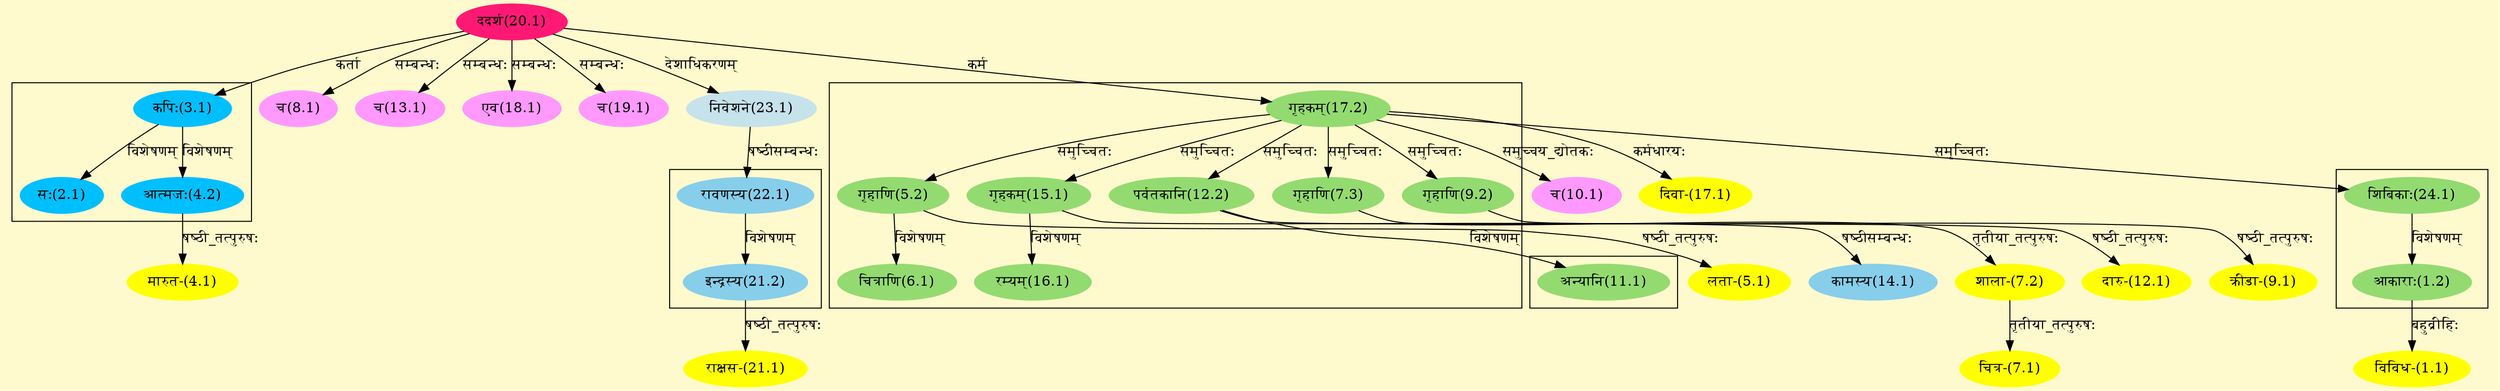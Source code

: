digraph G{
rankdir=BT;
 compound=true;
 bgcolor="lemonchiffon1";

subgraph cluster_1{
Node1_2 [style=filled, color="#93DB70" label = "आकाराः(1.2)"]
Node24_1 [style=filled, color="#93DB70" label = "शिबिकाः(24.1)"]

}

subgraph cluster_2{
Node2_1 [style=filled, color="#00BFFF" label = "सः(2.1)"]
Node3_1 [style=filled, color="#00BFFF" label = "कपिः(3.1)"]
Node4_2 [style=filled, color="#00BFFF" label = "आत्मजः(4.2)"]

}

subgraph cluster_3{
Node5_2 [style=filled, color="#93DB70" label = "गृहाणि(5.2)"]
Node17_2 [style=filled, color="#93DB70" label = "गृहकम्(17.2)"]
Node6_1 [style=filled, color="#93DB70" label = "चित्राणि(6.1)"]
Node7_3 [style=filled, color="#93DB70" label = "गृहाणि(7.3)"]
Node9_2 [style=filled, color="#93DB70" label = "गृहाणि(9.2)"]
Node12_2 [style=filled, color="#93DB70" label = "पर्वतकानि(12.2)"]
Node15_1 [style=filled, color="#93DB70" label = "गृहकम्(15.1)"]
Node16_1 [style=filled, color="#93DB70" label = "रम्यम्(16.1)"]
Node24_1 [style=filled, color="#93DB70" label = "शिबिकाः(24.1)"]

}

subgraph cluster_4{
Node11_1 [style=filled, color="#93DB70" label = "अन्यानि(11.1)"]
Node12_2 [style=filled, color="#93DB70" label = "पर्वतकानि(12.2)"]

}

subgraph cluster_5{
Node21_2 [style=filled, color="#87CEEB" label = "इन्द्रस्य(21.2)"]
Node22_1 [style=filled, color="#87CEEB" label = "रावणस्य(22.1)"]

}
Node1_1 [style=filled, color="#FFFF00" label = "विविध-(1.1)"]
Node1_2 [style=filled, color="#93DB70" label = "आकाराः(1.2)"]
Node3_1 [style=filled, color="#00BFFF" label = "कपिः(3.1)"]
Node20_1 [style=filled, color="#FF1975" label = "ददर्श(20.1)"]
Node4_1 [style=filled, color="#FFFF00" label = "मारुत-(4.1)"]
Node4_2 [style=filled, color="#00BFFF" label = "आत्मजः(4.2)"]
Node5_1 [style=filled, color="#FFFF00" label = "लता-(5.1)"]
Node5_2 [style=filled, color="#93DB70" label = "गृहाणि(5.2)"]
Node7_1 [style=filled, color="#FFFF00" label = "चित्र-(7.1)"]
Node7_2 [style=filled, color="#FFFF00" label = "शाला-(7.2)"]
Node7_3 [style=filled, color="#93DB70" label = "गृहाणि(7.3)"]
Node8_1 [style=filled, color="#FF99FF" label = "च(8.1)"]
Node9_1 [style=filled, color="#FFFF00" label = "क्रीडा-(9.1)"]
Node9_2 [style=filled, color="#93DB70" label = "गृहाणि(9.2)"]
Node10_1 [style=filled, color="#FF99FF" label = "च(10.1)"]
Node17_2 [style=filled, color="#93DB70" label = "गृहकम्(17.2)"]
Node12_1 [style=filled, color="#FFFF00" label = "दारु-(12.1)"]
Node12_2 [style=filled, color="#93DB70" label = "पर्वतकानि(12.2)"]
Node13_1 [style=filled, color="#FF99FF" label = "च(13.1)"]
Node14_1 [style=filled, color="#87CEEB" label = "कामस्य(14.1)"]
Node15_1 [style=filled, color="#93DB70" label = "गृहकम्(15.1)"]
Node17_1 [style=filled, color="#FFFF00" label = "दिवा-(17.1)"]
Node18_1 [style=filled, color="#FF99FF" label = "एव(18.1)"]
Node19_1 [style=filled, color="#FF99FF" label = "च(19.1)"]
Node [style=filled, color="" label = "()"]
Node21_1 [style=filled, color="#FFFF00" label = "राक्षस-(21.1)"]
Node21_2 [style=filled, color="#87CEEB" label = "इन्द्रस्य(21.2)"]
Node22_1 [style=filled, color="#87CEEB" label = "रावणस्य(22.1)"]
Node23_1 [style=filled, color="#C6E2EB" label = "निवेशने(23.1)"]
/* Start of Relations section */

Node1_1 -> Node1_2 [  label="बहुव्रीहिः"  dir="back" ]
Node1_2 -> Node24_1 [  label="विशेषणम्"  dir="back" ]
Node2_1 -> Node3_1 [  label="विशेषणम्"  dir="back" ]
Node3_1 -> Node20_1 [  label="कर्ता"  dir="back" ]
Node4_1 -> Node4_2 [  label="षष्ठी_तत्पुरुषः"  dir="back" ]
Node4_2 -> Node3_1 [  label="विशेषणम्"  dir="back" ]
Node5_1 -> Node5_2 [  label="षष्ठी_तत्पुरुषः"  dir="back" ]
Node5_2 -> Node17_2 [  label="समुच्चितः"  dir="back" ]
Node6_1 -> Node5_2 [  label="विशेषणम्"  dir="back" ]
Node7_1 -> Node7_2 [  label="तृतीया_तत्पुरुषः"  dir="back" ]
Node7_2 -> Node7_3 [  label="तृतीया_तत्पुरुषः"  dir="back" ]
Node7_3 -> Node17_2 [  label="समुच्चितः"  dir="back" ]
Node8_1 -> Node20_1 [  label="सम्बन्धः"  dir="back" ]
Node9_1 -> Node9_2 [  label="षष्ठी_तत्पुरुषः"  dir="back" ]
Node9_2 -> Node17_2 [  label="समुच्चितः"  dir="back" ]
Node10_1 -> Node17_2 [  label="समुच्चय_द्योतकः"  dir="back" ]
Node11_1 -> Node12_2 [  label="विशेषणम्"  dir="back" ]
Node12_1 -> Node12_2 [  label="षष्ठी_तत्पुरुषः"  dir="back" ]
Node12_2 -> Node17_2 [  label="समुच्चितः"  dir="back" ]
Node13_1 -> Node20_1 [  label="सम्बन्धः"  dir="back" ]
Node14_1 -> Node15_1 [  label="षष्ठीसम्बन्धः"  dir="back" ]
Node15_1 -> Node17_2 [  label="समुच्चितः"  dir="back" ]
Node16_1 -> Node15_1 [  label="विशेषणम्"  dir="back" ]
Node17_1 -> Node17_2 [  label="कर्मधारयः"  dir="back" ]
Node17_2 -> Node20_1 [  label="कर्म"  dir="back" ]
Node18_1 -> Node20_1 [  label="सम्बन्धः"  dir="back" ]
Node19_1 -> Node20_1 [  label="सम्बन्धः"  dir="back" ]
Node21_1 -> Node21_2 [  label="षष्ठी_तत्पुरुषः"  dir="back" ]
Node21_2 -> Node22_1 [  label="विशेषणम्"  dir="back" ]
Node22_1 -> Node23_1 [  label="षष्ठीसम्बन्धः"  dir="back" ]
Node23_1 -> Node20_1 [  label="देशाधिकरणम्"  dir="back" ]
Node24_1 -> Node17_2 [  label="समुच्चितः"  dir="back" ]
}
